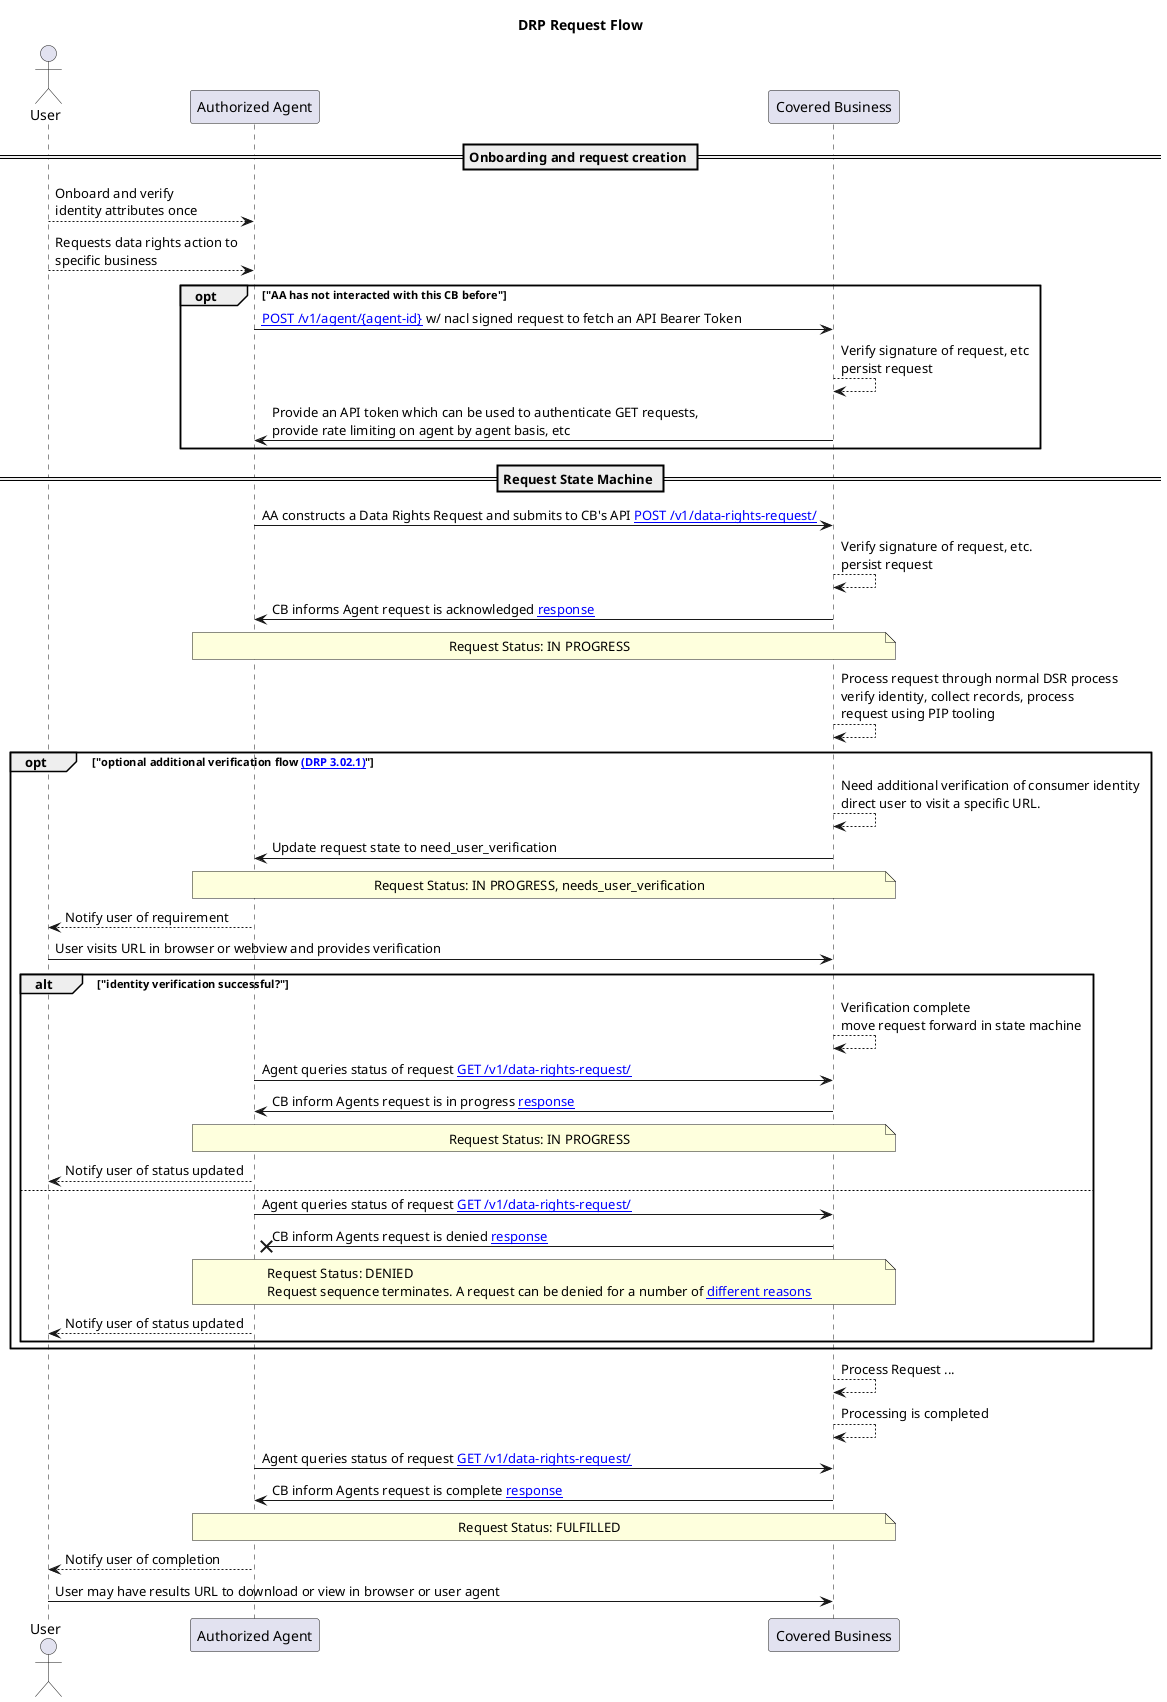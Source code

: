 @startuml
title DRP Request Flow

Actor User
participant "Authorized Agent"
participant "Covered Business"

== Onboarding and request creation ==

User --> "Authorized Agent": Onboard and verify\nidentity attributes once
User --> "Authorized Agent": Requests data rights action to\nspecific business

opt "AA has not interacted with this CB before"
        "Authorized Agent" -> "Covered Business": [[https://github.com/consumer-reports-innovation-lab/data-rights-protocol-lite-permissionslip/blob/main/data-rights-protocol.md#205-post-v1agentagent-id-pair-wise-key-setup-endpoint POST /v1/agent/{agent-id}]] w/ nacl signed request to fetch an API Bearer Token
        "Covered Business" --> "Covered Business": Verify signature of request, etc\npersist request
        "Covered Business" -> "Authorized Agent": Provide an API token which can be used to authenticate GET requests,\nprovide rate limiting on agent by agent basis, etc
end

== Request State Machine ==

"Authorized Agent" -> "Covered Business": AA constructs a Data Rights Request and submits to CB's API [[https://github.com/consumer-reports-innovation-lab/data-rights-protocol-lite-permissionslip/blob/main/data-rights-protocol.md#201-post-v1data-rights-request-data-rights-exercise-endpoint POST /v1/data-rights-request/]]

"Covered Business" --> "Covered Business": Verify signature of request, etc.\npersist request

"Covered Business" -> "Authorized Agent": CB informs Agent request is acknowledged [[https://github.com/consumer-reports-innovation-lab/data-rights-protocol-lite-permissionslip/blob/main/data-rights-protocol.md#2011-post-v1data-rights-request-response response]]

note over "Covered Business", "Authorized Agent" 
        Request Status: IN PROGRESS
end note

"Covered Business" --> "Covered Business": Process request through normal DSR process\nverify identity, collect records, process\nrequest using PIP tooling

opt "optional additional verification flow [[https://github.com/consumer-reports-innovation-lab/data-rights-protocol-lite-permissionslip/blob/main/data-rights-protocol.md#3021-need_user_verification-state-flow-semantics (DRP 3.02.1)]]"
        "Covered Business" --> "Covered Business": Need additional verification of consumer identity\ndirect user to visit a specific URL.
        "Covered Business" -> "Authorized Agent": Update request state to need_user_verification

        note over "Covered Business", "Authorized Agent" 
                Request Status: IN PROGRESS, needs_user_verification
        end note
                
        "Authorized Agent" --> User: Notify user of requirement

        User -> "Covered Business": User visits URL in browser or webview and provides verification

        alt "identity verification successful?"
                "Covered Business" --> "Covered Business": Verification complete\nmove request forward in state machine

                "Authorized Agent" -> "Covered Business": Agent queries status of request [[https://github.com/consumer-reports-innovation-lab/data-rights-protocol-lite-permissionslip/blob/main/data-rights-protocol.md#202-get-v1data-rights-requestrequest_id-data-rights-status-endpoint GET /v1/data-rights-request/]]

                "Covered Business" -> "Authorized Agent": CB inform Agents request is in progress [[https://github.com/consumer-reports-innovation-lab/data-rights-protocol-lite-permissionslip/blob/main/data-rights-protocol.md#2011-post-v1data-rights-request-response response]]

                note over "Covered Business", "Authorized Agent" 
                        Request Status: IN PROGRESS
                end note

                "Authorized Agent" --> User: Notify user of status updated

        else
                "Authorized Agent" -> "Covered Business": Agent queries status of request [[https://github.com/consumer-reports-innovation-lab/data-rights-protocol-lite-permissionslip/blob/main/data-rights-protocol.md#202-get-v1data-rights-requestrequest_id-data-rights-status-endpoint GET /v1/data-rights-request/]]

                "Covered Business" ->x "Authorized Agent": CB inform Agents request is denied [[https://github.com/consumer-reports-innovation-lab/data-rights-protocol-lite-permissionslip/blob/main/data-rights-protocol.md#2011-post-v1data-rights-request-response response]]

                note over "Covered Business", "Authorized Agent" 
                        Request Status: DENIED
                        Request sequence terminates. A request can be denied for a number of [[https://github.com/consumer-reports-innovation-lab/data-rights-protocol-lite-permissionslip/blob/main/data-rights-protocol.md#302-request-statuses different reasons]]
                end note

                "Authorized Agent" --> User: Notify user of status updated
        end
end

"Covered Business" --> "Covered Business": Process Request ...

"Covered Business" --> "Covered Business": Processing is completed

"Authorized Agent" -> "Covered Business": Agent queries status of request [[https://github.com/consumer-reports-innovation-lab/data-rights-protocol-lite-permissionslip/blob/main/data-rights-protocol.md#202-get-v1data-rights-requestrequest_id-data-rights-status-endpoint GET /v1/data-rights-request/]]

"Covered Business" -> "Authorized Agent": CB inform Agents request is complete [[https://github.com/consumer-reports-innovation-lab/data-rights-protocol-lite-permissionslip/blob/main/data-rights-protocol.md#2011-post-v1data-rights-request-response response]]

note over "Covered Business", "Authorized Agent" 
        Request Status: FULFILLED
end note

"Authorized Agent" --> User: Notify user of completion
User -> "Covered Business": User may have results URL to download or view in browser or user agent
@enduml
